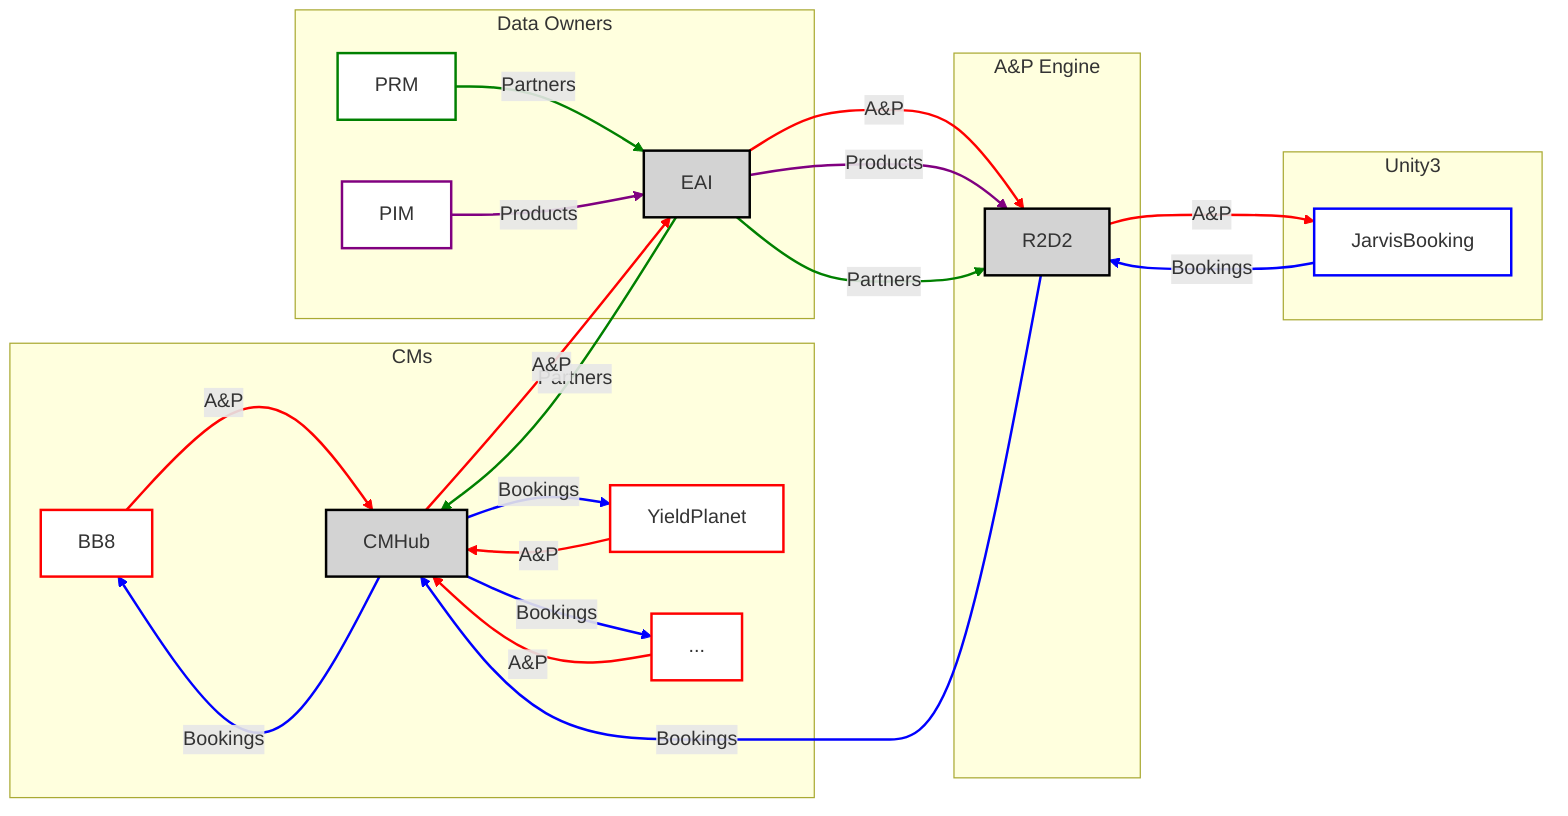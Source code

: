 graph LR

subgraph CMs
BB8 -->|A&P|CMHub
YieldPlanet -->|A&P|CMHub
CM[...] -->|A&P|CMHub
CMHub -->|Bookings| BB8
CMHub -->|Bookings|YieldPlanet
CMHub -->|Bookings|CM
end

subgraph "A&P Engine"
R2D2
end

subgraph "Unity3"
JB[JarvisBooking] -->|Bookings| R2D2
R2D2 -->|A&P| JB
end

subgraph "Data Owners"
PRM -->|Partners| EAI
PIM -->|Products| EAI
R2D2 -->|Bookings| CMHub
EAI -->|A&P| R2D2
EAI -->|Products| R2D2
EAI -->|Partners| R2D2
EAI -->|Partners| CMHub
CMHub -->|A&P| EAI
end

style PIM fill:white,stroke:purple,stroke-width:2px
style PRM fill:white,stroke:green,stroke-width:2px
style BB8 fill:white,stroke:red,stroke-width:2px
style YieldPlanet fill:white,stroke:red,stroke-width:2px
style CM fill:white,stroke:red,stroke-width:2px
style JB fill:white,stroke:blue,stroke-width:2px
style EAI fill:lightgray,stroke:black,stroke-width:2px
style R2D2 fill:lightgray,stroke:black,stroke-width:2px
style CMHub fill:lightgray,stroke:black,stroke-width:2px

linkStyle 0 stroke:red,stroke-width:2px;
linkStyle 1 stroke:red,stroke-width:2px;
linkStyle 2 stroke:red,stroke-width:2px;
linkStyle 3 stroke:blue,stroke-width:2px;
linkStyle 4 stroke:blue,stroke-width:2px;
linkStyle 5 stroke:blue,stroke-width:2px;
linkStyle 6 stroke:blue,stroke-width:2px;
linkStyle 7 stroke:red,stroke-width:2px;
linkStyle 8 stroke:green,stroke-width:2px;
linkStyle 9 stroke:purple,stroke-width:2px;
linkStyle 10 stroke:blue,stroke-width:2px;
linkStyle 11 stroke:red,stroke-width:2px;
linkStyle 12 stroke:purple,stroke-width:2px;
linkStyle 13 stroke:green,stroke-width:2px;
linkStyle 14 stroke:green,stroke-width:2px;
linkStyle 15 stroke:red,stroke-width:2px;